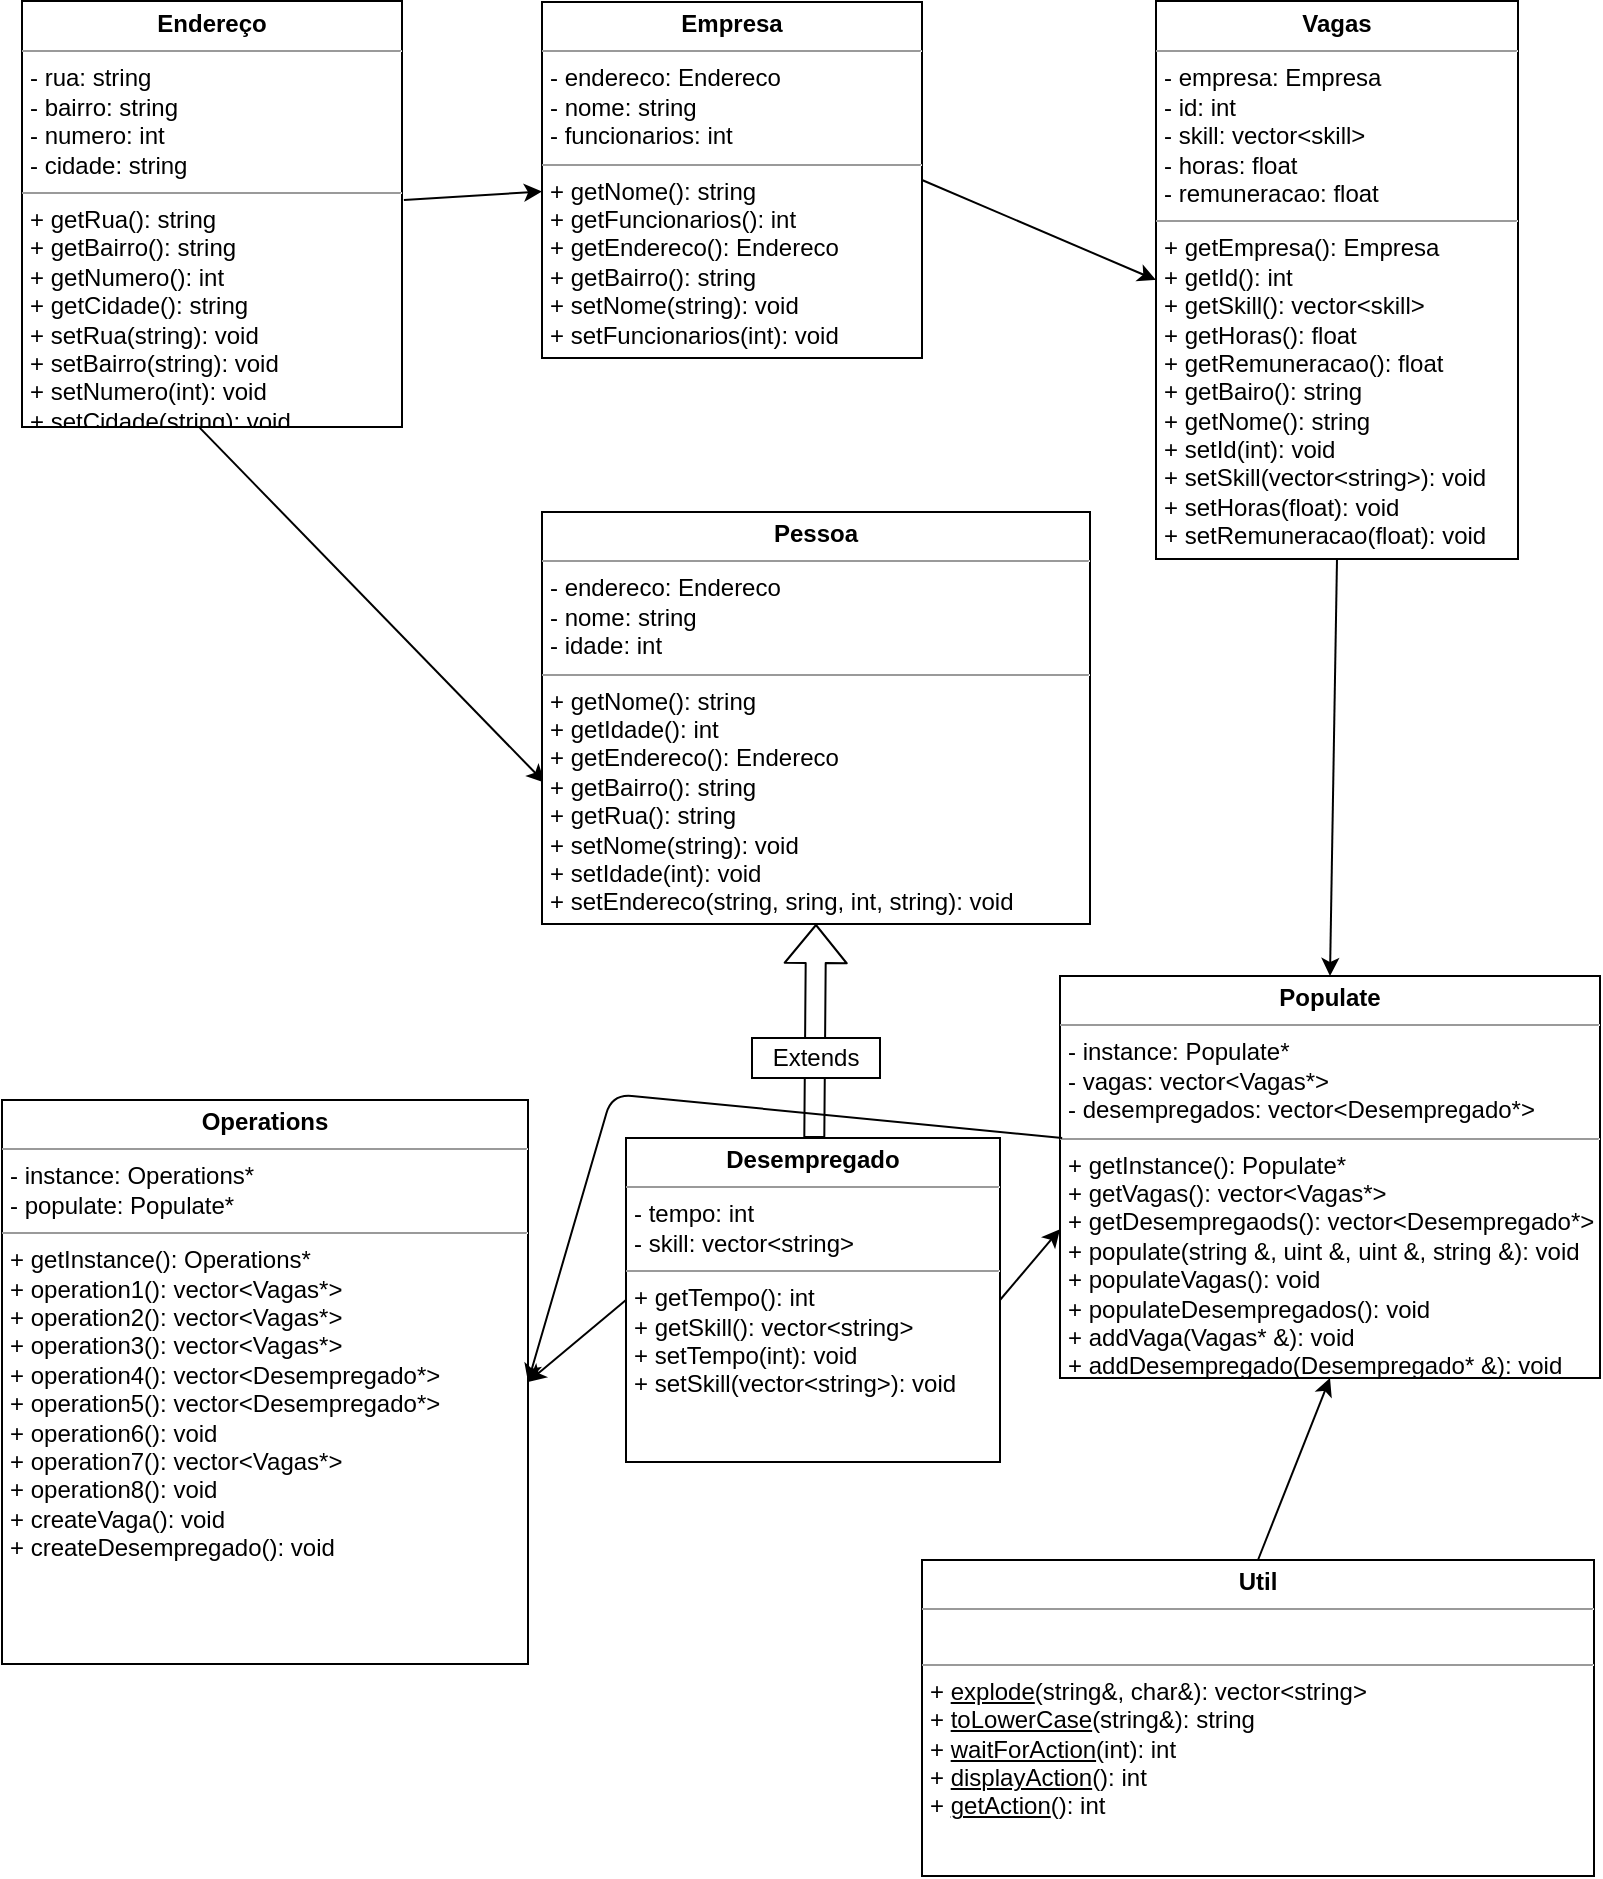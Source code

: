 <mxfile version="10.6.5" type="device"><diagram name="Page-1" id="c4acf3e9-155e-7222-9cf6-157b1a14988f"><mxGraphModel dx="672" dy="698" grid="0" gridSize="10" guides="1" tooltips="1" connect="1" arrows="1" fold="1" page="1" pageScale="1" pageWidth="850" pageHeight="1100" background="#ffffff" math="0" shadow="0"><root><mxCell id="0"/><mxCell id="1" parent="0"/><mxCell id="5d2195bd80daf111-18" value="&lt;p style=&quot;margin: 0px ; margin-top: 4px ; text-align: center&quot;&gt;&lt;b&gt;Endereço&lt;/b&gt;&lt;/p&gt;&lt;hr size=&quot;1&quot;&gt;&lt;p style=&quot;margin: 0px ; margin-left: 4px&quot;&gt;- rua: string&lt;br&gt;- bairro: string&lt;/p&gt;&lt;p style=&quot;margin: 0px ; margin-left: 4px&quot;&gt;- numero: int&lt;/p&gt;&lt;p style=&quot;margin: 0px ; margin-left: 4px&quot;&gt;- cidade: string&lt;/p&gt;&lt;hr size=&quot;1&quot;&gt;&lt;p style=&quot;margin: 0px ; margin-left: 4px&quot;&gt;+ getRua(): string&lt;br&gt;+ getBairro(): string&lt;/p&gt;&lt;p style=&quot;margin: 0px ; margin-left: 4px&quot;&gt;+ getNumero(): int&lt;/p&gt;&lt;p style=&quot;margin: 0px ; margin-left: 4px&quot;&gt;+ getCidade(): string&lt;/p&gt;&lt;p style=&quot;margin: 0px ; margin-left: 4px&quot;&gt;+ setRua(string): void&lt;/p&gt;&lt;p style=&quot;margin: 0px ; margin-left: 4px&quot;&gt;+ setBairro(string): void&lt;/p&gt;&lt;p style=&quot;margin: 0px ; margin-left: 4px&quot;&gt;+ setNumero(int): void&lt;/p&gt;&lt;p style=&quot;margin: 0px ; margin-left: 4px&quot;&gt;+ setCidade(string): void&lt;/p&gt;" style="verticalAlign=top;align=left;overflow=fill;fontSize=12;fontFamily=Helvetica;html=1;rounded=0;shadow=0;comic=0;labelBackgroundColor=none;strokeColor=#000000;strokeWidth=1;fillColor=#ffffff;" parent="1" vertex="1"><mxGeometry x="60" y="71.5" width="190" height="213" as="geometry"/></mxCell><mxCell id="24tR4NaLMJYbAZRYAD_h-1" value="&lt;p style=&quot;margin: 0px ; margin-top: 4px ; text-align: center&quot;&gt;&lt;b&gt;Empresa&lt;/b&gt;&lt;/p&gt;&lt;hr size=&quot;1&quot;&gt;&lt;p style=&quot;margin: 0px ; margin-left: 4px&quot;&gt;- endereco: Endereco&lt;br&gt;- nome: string&lt;/p&gt;&lt;p style=&quot;margin: 0px ; margin-left: 4px&quot;&gt;- funcionarios: int&lt;/p&gt;&lt;hr size=&quot;1&quot;&gt;&lt;p style=&quot;margin: 0px ; margin-left: 4px&quot;&gt;+ getNome(): string&lt;br&gt;+ getFuncionarios(): int&lt;/p&gt;&lt;p style=&quot;margin: 0px ; margin-left: 4px&quot;&gt;+ getEndereco(): Endereco&lt;/p&gt;&lt;p style=&quot;margin: 0px ; margin-left: 4px&quot;&gt;+ getBairro(): string&lt;/p&gt;&lt;p style=&quot;margin: 0px ; margin-left: 4px&quot;&gt;+ setNome(string): void&lt;/p&gt;&lt;p style=&quot;margin: 0px ; margin-left: 4px&quot;&gt;+ setFuncionarios(int): void&lt;/p&gt;" style="verticalAlign=top;align=left;overflow=fill;fontSize=12;fontFamily=Helvetica;html=1;rounded=0;shadow=0;comic=0;labelBackgroundColor=none;strokeColor=#000000;strokeWidth=1;fillColor=#ffffff;" parent="1" vertex="1"><mxGeometry x="320" y="72" width="190" height="178" as="geometry"/></mxCell><mxCell id="24tR4NaLMJYbAZRYAD_h-4" value="" style="endArrow=classic;html=1;entryX=0.005;entryY=0.657;entryDx=0;entryDy=0;entryPerimeter=0;exitX=0.468;exitY=1.002;exitDx=0;exitDy=0;exitPerimeter=0;" parent="1" source="5d2195bd80daf111-18" target="24tR4NaLMJYbAZRYAD_h-19" edge="1"><mxGeometry width="50" height="50" relative="1" as="geometry"><mxPoint x="150" y="440" as="sourcePoint"/><mxPoint x="321" y="445" as="targetPoint"/></mxGeometry></mxCell><mxCell id="24tR4NaLMJYbAZRYAD_h-5" value="" style="endArrow=classic;html=1;exitX=1.005;exitY=0.467;exitDx=0;exitDy=0;exitPerimeter=0;" parent="1" source="5d2195bd80daf111-18" target="24tR4NaLMJYbAZRYAD_h-1" edge="1"><mxGeometry width="50" height="50" relative="1" as="geometry"><mxPoint x="140" y="325" as="sourcePoint"/><mxPoint x="342" y="454" as="targetPoint"/></mxGeometry></mxCell><mxCell id="24tR4NaLMJYbAZRYAD_h-7" value="&lt;p style=&quot;margin: 0px ; margin-top: 4px ; text-align: center&quot;&gt;&lt;b&gt;Desempregado&lt;/b&gt;&lt;/p&gt;&lt;hr size=&quot;1&quot;&gt;&lt;p style=&quot;margin: 0px ; margin-left: 4px&quot;&gt;- tempo: int&lt;br&gt;- skill: vector&amp;lt;string&amp;gt;&lt;/p&gt;&lt;hr size=&quot;1&quot;&gt;&lt;p style=&quot;margin: 0px ; margin-left: 4px&quot;&gt;+ getTempo(): int&lt;br&gt;+ getSkill(): vector&amp;lt;string&amp;gt;&lt;/p&gt;&lt;p style=&quot;margin: 0px ; margin-left: 4px&quot;&gt;&lt;span&gt;+ setTempo(int): void&lt;/span&gt;&lt;br&gt;&lt;/p&gt;&lt;p style=&quot;margin: 0px ; margin-left: 4px&quot;&gt;+ setSkill(vector&amp;lt;string&amp;gt;): void&lt;/p&gt;" style="verticalAlign=top;align=left;overflow=fill;fontSize=12;fontFamily=Helvetica;html=1;rounded=0;shadow=0;comic=0;labelBackgroundColor=none;strokeColor=#000000;strokeWidth=1;fillColor=#ffffff;" parent="1" vertex="1"><mxGeometry x="362" y="640" width="187" height="162" as="geometry"/></mxCell><mxCell id="24tR4NaLMJYbAZRYAD_h-8" value="" style="shape=flexArrow;endArrow=classic;html=1;entryX=0.5;entryY=1;entryDx=0;entryDy=0;" parent="1" source="24tR4NaLMJYbAZRYAD_h-7" target="24tR4NaLMJYbAZRYAD_h-19" edge="1"><mxGeometry width="50" height="50" relative="1" as="geometry"><mxPoint x="170" y="670" as="sourcePoint"/><mxPoint x="415" y="544" as="targetPoint"/></mxGeometry></mxCell><mxCell id="24tR4NaLMJYbAZRYAD_h-12" value="" style="rounded=0;whiteSpace=wrap;html=1;" parent="1" vertex="1"><mxGeometry x="425" y="590" width="64" height="20" as="geometry"/></mxCell><mxCell id="24tR4NaLMJYbAZRYAD_h-9" value="Extends&lt;br&gt;" style="text;html=1;strokeColor=none;fillColor=none;align=center;verticalAlign=middle;whiteSpace=wrap;rounded=0;" parent="1" vertex="1"><mxGeometry x="437" y="590" width="40" height="20" as="geometry"/></mxCell><mxCell id="24tR4NaLMJYbAZRYAD_h-17" value="&lt;p style=&quot;margin: 0px ; margin-top: 4px ; text-align: center&quot;&gt;&lt;b&gt;Vagas&lt;/b&gt;&lt;/p&gt;&lt;hr size=&quot;1&quot;&gt;&lt;p style=&quot;margin: 0px ; margin-left: 4px&quot;&gt;- empresa: Empresa&lt;br&gt;- id: int&lt;/p&gt;&lt;p style=&quot;margin: 0px ; margin-left: 4px&quot;&gt;- skill: vector&amp;lt;skill&amp;gt;&lt;/p&gt;&lt;p style=&quot;margin: 0px ; margin-left: 4px&quot;&gt;- horas: float&lt;/p&gt;&lt;p style=&quot;margin: 0px ; margin-left: 4px&quot;&gt;- remuneracao: float&lt;/p&gt;&lt;hr size=&quot;1&quot;&gt;&lt;p style=&quot;margin: 0px ; margin-left: 4px&quot;&gt;+ getEmpresa(): Empresa&lt;br&gt;+ getId(): int&lt;/p&gt;&lt;p style=&quot;margin: 0px ; margin-left: 4px&quot;&gt;+ getSkill(): vector&amp;lt;skill&amp;gt;&lt;/p&gt;&lt;p style=&quot;margin: 0px ; margin-left: 4px&quot;&gt;+ getHoras(): float&lt;/p&gt;&lt;p style=&quot;margin: 0px ; margin-left: 4px&quot;&gt;+ getRemuneracao(): float&lt;/p&gt;&lt;p style=&quot;margin: 0px ; margin-left: 4px&quot;&gt;+ getBairo(): string&lt;/p&gt;&lt;p style=&quot;margin: 0px ; margin-left: 4px&quot;&gt;+ getNome(): string&lt;/p&gt;&lt;p style=&quot;margin: 0px ; margin-left: 4px&quot;&gt;+ setId(int): void&lt;/p&gt;&lt;p style=&quot;margin: 0px ; margin-left: 4px&quot;&gt;+ setSkill(vector&amp;lt;string&amp;gt;): void&lt;/p&gt;&lt;p style=&quot;margin: 0px ; margin-left: 4px&quot;&gt;+ setHoras(float): void&lt;/p&gt;&lt;p style=&quot;margin: 0px ; margin-left: 4px&quot;&gt;+ setRemuneracao(float): void&lt;/p&gt;" style="verticalAlign=top;align=left;overflow=fill;fontSize=12;fontFamily=Helvetica;html=1;rounded=0;shadow=0;comic=0;labelBackgroundColor=none;strokeColor=#000000;strokeWidth=1;fillColor=#ffffff;" parent="1" vertex="1"><mxGeometry x="627" y="71.5" width="181" height="279" as="geometry"/></mxCell><mxCell id="24tR4NaLMJYbAZRYAD_h-18" value="" style="endArrow=classic;html=1;entryX=0;entryY=0.5;entryDx=0;entryDy=0;exitX=1;exitY=0.5;exitDx=0;exitDy=0;" parent="1" source="24tR4NaLMJYbAZRYAD_h-1" target="24tR4NaLMJYbAZRYAD_h-17" edge="1"><mxGeometry width="50" height="50" relative="1" as="geometry"><mxPoint x="170" y="575" as="sourcePoint"/><mxPoint x="220" y="525" as="targetPoint"/></mxGeometry></mxCell><mxCell id="24tR4NaLMJYbAZRYAD_h-19" value="&lt;p style=&quot;margin: 0px ; margin-top: 4px ; text-align: center&quot;&gt;&lt;b&gt;Pessoa&lt;/b&gt;&lt;/p&gt;&lt;hr size=&quot;1&quot;&gt;&lt;p style=&quot;margin: 0px ; margin-left: 4px&quot;&gt;- endereco: Endereco&lt;br&gt;- nome: string&lt;/p&gt;&lt;p style=&quot;margin: 0px ; margin-left: 4px&quot;&gt;- idade: int&lt;/p&gt;&lt;hr size=&quot;1&quot;&gt;&lt;p style=&quot;margin: 0px ; margin-left: 4px&quot;&gt;+ getNome(): string&lt;br&gt;+ getIdade(): int&lt;/p&gt;&lt;p style=&quot;margin: 0px ; margin-left: 4px&quot;&gt;+ getEndereco(): Endereco&lt;/p&gt;&lt;p style=&quot;margin: 0px ; margin-left: 4px&quot;&gt;+ getBairro(): string&lt;/p&gt;&lt;p style=&quot;margin: 0px ; margin-left: 4px&quot;&gt;+ getRua(): string&lt;/p&gt;&lt;p style=&quot;margin: 0px ; margin-left: 4px&quot;&gt;+ setNome(string): void&lt;/p&gt;&lt;p style=&quot;margin: 0px ; margin-left: 4px&quot;&gt;+ setIdade(int): void&lt;/p&gt;&lt;p style=&quot;margin: 0px ; margin-left: 4px&quot;&gt;+ setEndereco(string, sring, int, string): void&lt;/p&gt;" style="verticalAlign=top;align=left;overflow=fill;fontSize=12;fontFamily=Helvetica;html=1;rounded=0;shadow=0;comic=0;labelBackgroundColor=none;strokeColor=#000000;strokeWidth=1;fillColor=#ffffff;" parent="1" vertex="1"><mxGeometry x="320" y="327" width="274" height="206" as="geometry"/></mxCell><mxCell id="24tR4NaLMJYbAZRYAD_h-26" value="&lt;p style=&quot;margin: 0px ; margin-top: 4px ; text-align: center&quot;&gt;&lt;b&gt;Util&lt;/b&gt;&lt;/p&gt;&lt;hr size=&quot;1&quot;&gt;&lt;p style=&quot;margin: 0px ; margin-left: 4px&quot;&gt;&lt;br&gt;&lt;/p&gt;&lt;hr size=&quot;1&quot;&gt;&lt;p style=&quot;margin: 0px ; margin-left: 4px&quot;&gt;+ &lt;u&gt;explode&lt;/u&gt;(string&amp;amp;, char&amp;amp;): vector&amp;lt;string&amp;gt;&lt;br&gt;+ &lt;u&gt;toLowerCase&lt;/u&gt;(string&amp;amp;): string&lt;/p&gt;&lt;p style=&quot;margin: 0px ; margin-left: 4px&quot;&gt;+ &lt;u&gt;waitForAction&lt;/u&gt;(int): int&lt;br&gt;&lt;/p&gt;&lt;p style=&quot;margin: 0px ; margin-left: 4px&quot;&gt;+ &lt;u&gt;displayAction&lt;/u&gt;(): int&lt;/p&gt;&lt;p style=&quot;margin: 0px ; margin-left: 4px&quot;&gt;+ &lt;u&gt;getAction&lt;/u&gt;(): int&lt;/p&gt;" style="verticalAlign=top;align=left;overflow=fill;fontSize=12;fontFamily=Helvetica;html=1;rounded=0;shadow=0;comic=0;labelBackgroundColor=none;strokeColor=#000000;strokeWidth=1;fillColor=#ffffff;" parent="1" vertex="1"><mxGeometry x="510" y="851" width="336" height="158" as="geometry"/></mxCell><mxCell id="24tR4NaLMJYbAZRYAD_h-27" value="&lt;p style=&quot;margin: 0px ; margin-top: 4px ; text-align: center&quot;&gt;&lt;b&gt;Populate&lt;/b&gt;&lt;/p&gt;&lt;hr size=&quot;1&quot;&gt;&lt;p style=&quot;margin: 0px ; margin-left: 4px&quot;&gt;- instance: Populate*&lt;br&gt;- vagas: vector&amp;lt;Vagas*&amp;gt;&lt;/p&gt;&lt;p style=&quot;margin: 0px ; margin-left: 4px&quot;&gt;- desempregados: vector&amp;lt;Desempregado*&amp;gt;&lt;/p&gt;&lt;hr size=&quot;1&quot;&gt;&lt;p style=&quot;margin: 0px ; margin-left: 4px&quot;&gt;+ getInstance(): Populate*&lt;br&gt;+ getVagas(): vector&amp;lt;Vagas*&amp;gt;&lt;/p&gt;&lt;p style=&quot;margin: 0px ; margin-left: 4px&quot;&gt;&lt;span&gt;+ getDesempregaods(): vector&amp;lt;Desempregado*&amp;gt;&lt;/span&gt;&lt;br&gt;&lt;/p&gt;&lt;p style=&quot;margin: 0px ; margin-left: 4px&quot;&gt;+ populate(string &amp;amp;, uint &amp;amp;, uint &amp;amp;, string &amp;amp;): void&lt;/p&gt;&lt;p style=&quot;margin: 0px ; margin-left: 4px&quot;&gt;+ populateVagas(): void&lt;/p&gt;&lt;p style=&quot;margin: 0px ; margin-left: 4px&quot;&gt;+ populateDesempregados(): void&lt;/p&gt;&lt;p style=&quot;margin: 0px ; margin-left: 4px&quot;&gt;+ addVaga(Vagas* &amp;amp;): void&lt;/p&gt;&lt;p style=&quot;margin: 0px ; margin-left: 4px&quot;&gt;+ addDesempregado(Desempregado* &amp;amp;): void&lt;/p&gt;" style="verticalAlign=top;align=left;overflow=fill;fontSize=12;fontFamily=Helvetica;html=1;rounded=0;shadow=0;comic=0;labelBackgroundColor=none;strokeColor=#000000;strokeWidth=1;fillColor=#ffffff;" parent="1" vertex="1"><mxGeometry x="579" y="559" width="270" height="201" as="geometry"/></mxCell><mxCell id="24tR4NaLMJYbAZRYAD_h-28" value="" style="endArrow=classic;html=1;entryX=0;entryY=0.63;entryDx=0;entryDy=0;entryPerimeter=0;exitX=1;exitY=0.5;exitDx=0;exitDy=0;" parent="1" source="24tR4NaLMJYbAZRYAD_h-7" target="24tR4NaLMJYbAZRYAD_h-27" edge="1"><mxGeometry width="50" height="50" relative="1" as="geometry"><mxPoint x="60" y="978" as="sourcePoint"/><mxPoint x="110" y="928" as="targetPoint"/></mxGeometry></mxCell><mxCell id="24tR4NaLMJYbAZRYAD_h-29" value="" style="endArrow=classic;html=1;entryX=0.5;entryY=0;entryDx=0;entryDy=0;exitX=0.5;exitY=1;exitDx=0;exitDy=0;" parent="1" source="24tR4NaLMJYbAZRYAD_h-17" target="24tR4NaLMJYbAZRYAD_h-27" edge="1"><mxGeometry width="50" height="50" relative="1" as="geometry"><mxPoint x="53" y="1057" as="sourcePoint"/><mxPoint x="103" y="1007" as="targetPoint"/></mxGeometry></mxCell><mxCell id="24tR4NaLMJYbAZRYAD_h-30" value="" style="endArrow=classic;html=1;entryX=0.5;entryY=1;entryDx=0;entryDy=0;exitX=0.5;exitY=0;exitDx=0;exitDy=0;" parent="1" source="24tR4NaLMJYbAZRYAD_h-26" target="24tR4NaLMJYbAZRYAD_h-27" edge="1"><mxGeometry width="50" height="50" relative="1" as="geometry"><mxPoint x="110" y="974" as="sourcePoint"/><mxPoint x="60" y="1024" as="targetPoint"/></mxGeometry></mxCell><mxCell id="dAhggxDQcmq76I9tBhWB-1" value="&lt;p style=&quot;margin: 0px ; margin-top: 4px ; text-align: center&quot;&gt;&lt;b&gt;Operations&lt;/b&gt;&lt;/p&gt;&lt;hr size=&quot;1&quot;&gt;&lt;p style=&quot;margin: 0px ; margin-left: 4px&quot;&gt;- instance: Operations*&lt;br&gt;- populate: Populate*&lt;/p&gt;&lt;hr size=&quot;1&quot;&gt;&lt;p style=&quot;margin: 0px ; margin-left: 4px&quot;&gt;+ getInstance(): Operations*&lt;br&gt;+ operation1(): vector&amp;lt;Vagas*&amp;gt;&lt;/p&gt;&lt;p style=&quot;margin: 0px ; margin-left: 4px&quot;&gt;&lt;span&gt;+ operation2(): vector&amp;lt;Vagas*&amp;gt;&lt;/span&gt;&lt;br&gt;&lt;/p&gt;&lt;p style=&quot;margin: 0px ; margin-left: 4px&quot;&gt;+ operation3(): vector&amp;lt;Vagas*&amp;gt;&lt;/p&gt;&lt;p style=&quot;margin: 0px ; margin-left: 4px&quot;&gt;+ operation4(): vector&amp;lt;Desempregado*&amp;gt;&lt;/p&gt;&lt;p style=&quot;margin: 0px ; margin-left: 4px&quot;&gt;+ operation5(): vector&amp;lt;Desempregado*&amp;gt;&lt;/p&gt;&lt;p style=&quot;margin: 0px ; margin-left: 4px&quot;&gt;+ operation6(): void&lt;/p&gt;&lt;p style=&quot;margin: 0px ; margin-left: 4px&quot;&gt;+ operation7(): vector&amp;lt;Vagas*&amp;gt;&lt;/p&gt;&lt;p style=&quot;margin: 0px ; margin-left: 4px&quot;&gt;+ operation8(): void&lt;/p&gt;&lt;p style=&quot;margin: 0px ; margin-left: 4px&quot;&gt;+ createVaga(): void&lt;/p&gt;&lt;p style=&quot;margin: 0px ; margin-left: 4px&quot;&gt;+ createDesempregado(): void&lt;/p&gt;" style="verticalAlign=top;align=left;overflow=fill;fontSize=12;fontFamily=Helvetica;html=1;rounded=0;shadow=0;comic=0;labelBackgroundColor=none;strokeColor=#000000;strokeWidth=1;fillColor=#ffffff;" vertex="1" parent="1"><mxGeometry x="50" y="621" width="263" height="282" as="geometry"/></mxCell><mxCell id="dAhggxDQcmq76I9tBhWB-2" value="" style="endArrow=classic;html=1;entryX=1;entryY=0.5;entryDx=0;entryDy=0;exitX=0;exitY=0.5;exitDx=0;exitDy=0;" edge="1" parent="1" source="24tR4NaLMJYbAZRYAD_h-7" target="dAhggxDQcmq76I9tBhWB-1"><mxGeometry width="50" height="50" relative="1" as="geometry"><mxPoint x="559" y="731" as="sourcePoint"/><mxPoint x="589" y="696" as="targetPoint"/></mxGeometry></mxCell><mxCell id="dAhggxDQcmq76I9tBhWB-3" value="" style="endArrow=classic;html=1;entryX=1;entryY=0.5;entryDx=0;entryDy=0;exitX=0.004;exitY=0.403;exitDx=0;exitDy=0;exitPerimeter=0;" edge="1" parent="1" source="24tR4NaLMJYbAZRYAD_h-27" target="dAhggxDQcmq76I9tBhWB-1"><mxGeometry width="50" height="50" relative="1" as="geometry"><mxPoint x="372" y="731" as="sourcePoint"/><mxPoint x="330" y="731" as="targetPoint"/><Array as="points"><mxPoint x="355" y="618"/></Array></mxGeometry></mxCell></root></mxGraphModel></diagram></mxfile>